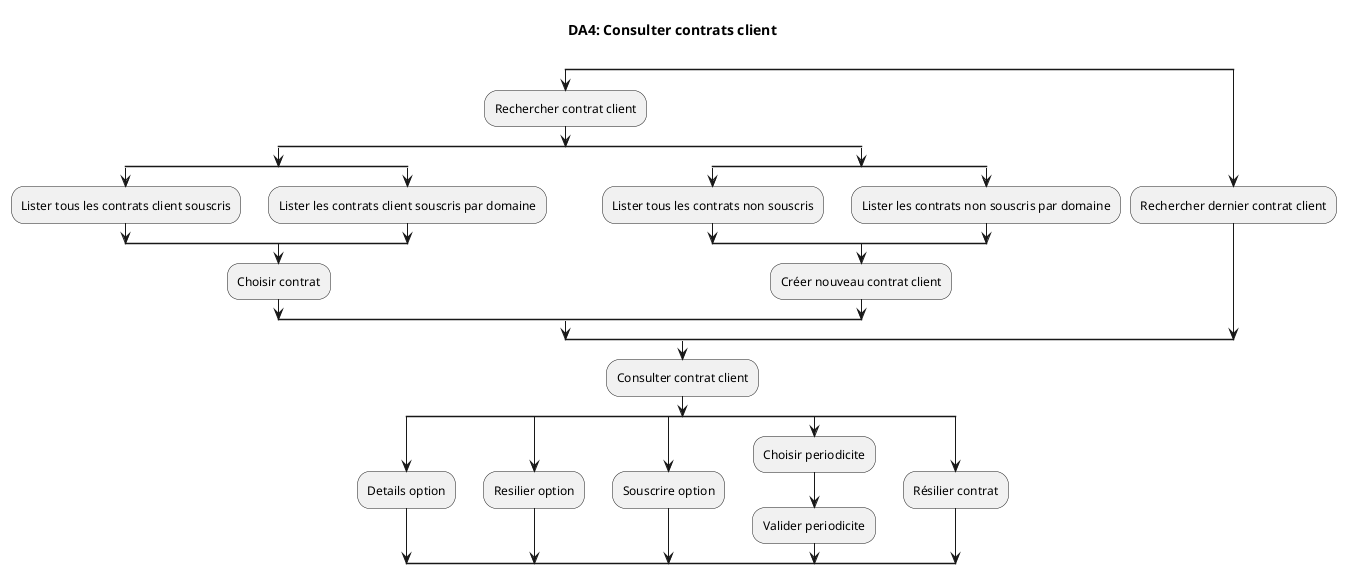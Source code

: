 @startuml
title DA4: Consulter contrats client\n
split
:Rechercher contrat client;

split
	split
		:Lister tous les contrats client souscris;
	split again
		:Lister les contrats client souscris par domaine;
	end split
	:Choisir contrat;
split again
	split
	:Lister tous les contrats non souscris;
	split again 
	:Lister les contrats non souscris par domaine;
	end split
	:Créer nouveau contrat client;
end split
split again 
:Rechercher dernier contrat client;
end split
:Consulter contrat client;
	split
		:Details option;
	split again
		:Resilier option;
	split again
		:Souscrire option;
	split again
		:Choisir periodicite;
		:Valider periodicite;
	split again 
		:Résilier contrat;
	end split
@enduml